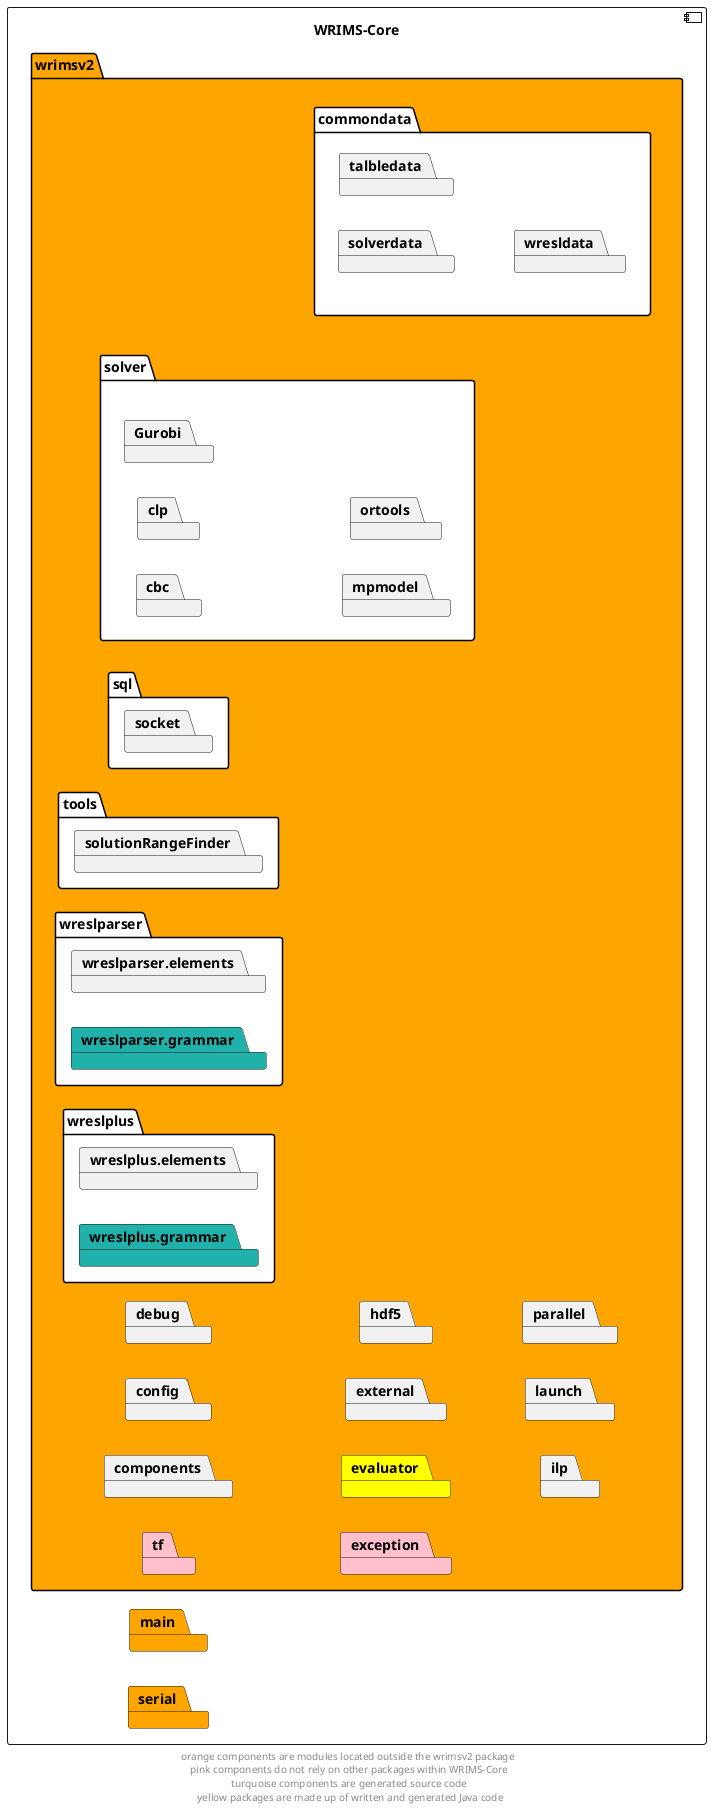 @startuml
left to right direction
skinparam linetype ortho

component wrims_core as "WRIMS-Core" {
    package main #orange
    package serial #orange
    package wrimsv2 #orange {
        package commondata #white {
            package solverdata
            package talbledata
            package wresldata
            }
        package components
        package config
        package debug
        package evaluator #yellow
        package exception #pink
        package external
        package hdf5
        package ilp
        package launch
        package parallel
        package solver #white {
            package cbc
            package clp
            package Gurobi
            package mpmodel
            package ortools
        }
        package sql #white {
            package socket
        }
        package tf #pink
        package tools #white {
            package solutionRangeFinder
        }
        package wreslparser #white {
            package wreslparser.elements
            package wreslparser.grammar #lightseagreen
        }
        package wreslplus #white {
            package wreslplus.elements
            package wreslplus.grammar #lightseagreen
        }
    }
}

' The following relationships are hidden and used to format the diagram. They do not represent actual dependencies.
solver -d[hidden]-> commondata
tf -d[hidden]-> exception

footer "orange components are modules located outside the wrimsv2 package \n pink components do not rely on other packages within WRIMS-Core \n turquoise components are generated source code \n yellow packages are made up of written and generated Java code"

@enduml
